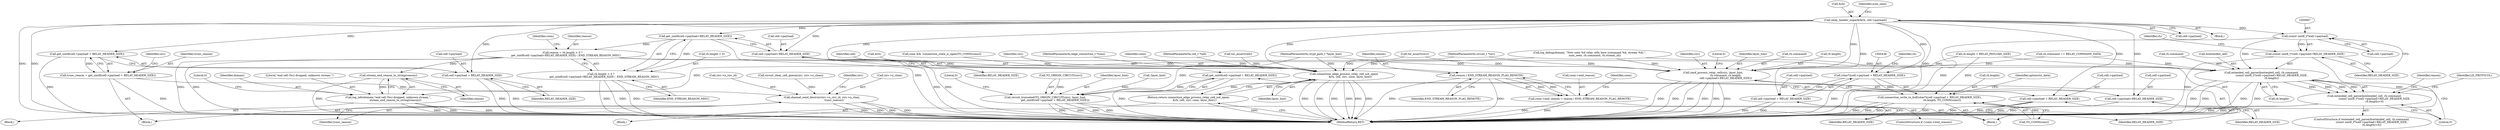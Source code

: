 digraph "0_tor_56a7c5bc15e0447203a491c1ee37de9939ad1dcd@pointer" {
"1000141" [label="(Call,relay_header_unpack(&rh, cell->payload))"];
"1000249" [label="(Call,connection_edge_process_relay_cell_not_open(\n               &rh, cell, circ, conn, layer_hint))"];
"1000248" [label="(Return,return connection_edge_process_relay_cell_not_open(\n               &rh, cell, circ, conn, layer_hint);)"];
"1000435" [label="(Call,(char*)(cell->payload + RELAY_HEADER_SIZE))"];
"1000434" [label="(Call,connection_write_to_buf((char*)(cell->payload + RELAY_HEADER_SIZE),\n                              rh.length, TO_CONN(conn)))"];
"1000437" [label="(Call,cell->payload + RELAY_HEADER_SIZE)"];
"1000464" [label="(Call,get_uint8(cell->payload+RELAY_HEADER_SIZE))"];
"1000456" [label="(Call,reason = rh.length > 0 ?\n        get_uint8(cell->payload+RELAY_HEADER_SIZE) : END_STREAM_REASON_MISC)"];
"1000478" [label="(Call,stream_end_reason_to_string(reason))"];
"1000475" [label="(Call,log_info(domain,\"end cell (%s) dropped, unknown stream.\",\n                 stream_end_reason_to_string(reason)))"];
"1000524" [label="(Call,reason | END_STREAM_REASON_FLAG_REMOTE)"];
"1000520" [label="(Call,conn->end_reason = reason | END_STREAM_REASON_FLAG_REMOTE)"];
"1000458" [label="(Call,rh.length > 0 ?\n        get_uint8(cell->payload+RELAY_HEADER_SIZE) : END_STREAM_REASON_MISC)"];
"1000465" [label="(Call,cell->payload+RELAY_HEADER_SIZE)"];
"1000666" [label="(Call,(const uint8_t*)cell->payload)"];
"1000659" [label="(Call,extended_cell_parse(&extended_cell, rh.command,\n                        (const uint8_t*)cell->payload+RELAY_HEADER_SIZE,\n                        rh.length))"];
"1000658" [label="(Call,extended_cell_parse(&extended_cell, rh.command,\n                        (const uint8_t*)cell->payload+RELAY_HEADER_SIZE,\n                        rh.length)<0)"];
"1000665" [label="(Call,(const uint8_t*)cell->payload+RELAY_HEADER_SIZE)"];
"1000763" [label="(Call,get_uint8(cell->payload + RELAY_HEADER_SIZE))"];
"1000761" [label="(Call,trunc_reason = get_uint8(cell->payload + RELAY_HEADER_SIZE))"];
"1000774" [label="(Call,channel_send_destroy(circ->n_circ_id, circ->n_chan,\n                             trunc_reason))"];
"1000764" [label="(Call,cell->payload + RELAY_HEADER_SIZE)"];
"1000823" [label="(Call,get_uint8(cell->payload + RELAY_HEADER_SIZE))"];
"1000819" [label="(Call,circuit_truncated(TO_ORIGIN_CIRCUIT(circ), layer_hint,\n                        get_uint8(cell->payload + RELAY_HEADER_SIZE)))"];
"1000824" [label="(Call,cell->payload + RELAY_HEADER_SIZE)"];
"1001039" [label="(Call,rend_process_relay_cell(circ, layer_hint,\n                              rh.command, rh.length,\n                              cell->payload+RELAY_HEADER_SIZE))"];
"1001048" [label="(Call,cell->payload+RELAY_HEADER_SIZE)"];
"1000761" [label="(Call,trunc_reason = get_uint8(cell->payload + RELAY_HEADER_SIZE))"];
"1000662" [label="(Call,rh.command)"];
"1000470" [label="(Identifier,END_STREAM_REASON_MISC)"];
"1000763" [label="(Call,get_uint8(cell->payload + RELAY_HEADER_SIZE))"];
"1001039" [label="(Call,rend_process_relay_cell(circ, layer_hint,\n                              rh.command, rh.length,\n                              cell->payload+RELAY_HEADER_SIZE))"];
"1000478" [label="(Call,stream_end_reason_to_string(reason))"];
"1000141" [label="(Call,relay_header_unpack(&rh, cell->payload))"];
"1000437" [label="(Call,cell->payload + RELAY_HEADER_SIZE)"];
"1000775" [label="(Call,circ->n_circ_id)"];
"1000466" [label="(Call,cell->payload)"];
"1000252" [label="(Identifier,cell)"];
"1000764" [label="(Call,cell->payload + RELAY_HEADER_SIZE)"];
"1000464" [label="(Call,get_uint8(cell->payload+RELAY_HEADER_SIZE))"];
"1000769" [label="(Call,circuit_clear_cell_queue(circ, circ->n_chan))"];
"1000774" [label="(Call,channel_send_destroy(circ->n_circ_id, circ->n_chan,\n                             trunc_reason))"];
"1000515" [label="(ControlStructure,if (!conn->end_reason))"];
"1000830" [label="(Literal,0)"];
"1000445" [label="(Call,TO_CONN(conn))"];
"1000686" [label="(Identifier,reason)"];
"1000144" [label="(Call,cell->payload)"];
"1000137" [label="(Call,tor_assert(cell))"];
"1000665" [label="(Call,(const uint8_t*)cell->payload+RELAY_HEADER_SIZE)"];
"1000441" [label="(Identifier,RELAY_HEADER_SIZE)"];
"1000819" [label="(Call,circuit_truncated(TO_ORIGIN_CIRCUIT(circ), layer_hint,\n                        get_uint8(cell->payload + RELAY_HEADER_SIZE)))"];
"1000473" [label="(Identifier,conn)"];
"1000820" [label="(Call,TO_ORIGIN_CIRCUIT(circ))"];
"1000520" [label="(Call,conn->end_reason = reason | END_STREAM_REASON_FLAG_REMOTE)"];
"1001064" [label="(MethodReturn,RET)"];
"1000824" [label="(Call,cell->payload + RELAY_HEADER_SIZE)"];
"1000476" [label="(Identifier,domain)"];
"1000457" [label="(Identifier,reason)"];
"1000438" [label="(Call,cell->payload)"];
"1000443" [label="(Identifier,rh)"];
"1000822" [label="(Identifier,layer_hint)"];
"1000465" [label="(Call,cell->payload+RELAY_HEADER_SIZE)"];
"1000469" [label="(Identifier,RELAY_HEADER_SIZE)"];
"1000675" [label="(Literal,0)"];
"1000435" [label="(Call,(char*)(cell->payload + RELAY_HEADER_SIZE))"];
"1000255" [label="(Identifier,layer_hint)"];
"1000770" [label="(Identifier,circ)"];
"1000119" [label="(Block,)"];
"1001048" [label="(Call,cell->payload+RELAY_HEADER_SIZE)"];
"1000434" [label="(Call,connection_write_to_buf((char*)(cell->payload + RELAY_HEADER_SIZE),\n                              rh.length, TO_CONN(conn)))"];
"1000248" [label="(Return,return connection_edge_process_relay_cell_not_open(\n               &rh, cell, circ, conn, layer_hint);)"];
"1001040" [label="(Identifier,circ)"];
"1000260" [label="(Block,)"];
"1000678" [label="(Identifier,LD_PROTOCOL)"];
"1000659" [label="(Call,extended_cell_parse(&extended_cell, rh.command,\n                        (const uint8_t*)cell->payload+RELAY_HEADER_SIZE,\n                        rh.length))"];
"1000477" [label="(Literal,\"end cell (%s) dropped, unknown stream.\")"];
"1000783" [label="(Identifier,circ)"];
"1000658" [label="(Call,extended_cell_parse(&extended_cell, rh.command,\n                        (const uint8_t*)cell->payload+RELAY_HEADER_SIZE,\n                        rh.length)<0)"];
"1000475" [label="(Call,log_info(domain,\"end cell (%s) dropped, unknown stream.\",\n                 stream_end_reason_to_string(reason)))"];
"1000765" [label="(Call,cell->payload)"];
"1000825" [label="(Call,cell->payload)"];
"1000810" [label="(Call,!layer_hint)"];
"1000526" [label="(Identifier,END_STREAM_REASON_FLAG_REMOTE)"];
"1001052" [label="(Identifier,RELAY_HEADER_SIZE)"];
"1000160" [label="(Call,rh.length > RELAY_PAYLOAD_SIZE)"];
"1000116" [label="(MethodParameterIn,circuit_t *circ)"];
"1001054" [label="(Literal,0)"];
"1001049" [label="(Call,cell->payload)"];
"1000479" [label="(Identifier,reason)"];
"1000249" [label="(Call,connection_edge_process_relay_cell_not_open(\n               &rh, cell, circ, conn, layer_hint))"];
"1000671" [label="(Identifier,RELAY_HEADER_SIZE)"];
"1001041" [label="(Identifier,layer_hint)"];
"1000673" [label="(Identifier,rh)"];
"1000768" [label="(Identifier,RELAY_HEADER_SIZE)"];
"1000149" [label="(Call,log_debug(domain, \"Now seen %d relay cells here (command %d, stream %d).\",\n            num_seen, rh.command, rh.stream_id))"];
"1001042" [label="(Call,rh.command)"];
"1000142" [label="(Call,&rh)"];
"1000456" [label="(Call,reason = rh.length > 0 ?\n        get_uint8(cell->payload+RELAY_HEADER_SIZE) : END_STREAM_REASON_MISC)"];
"1000474" [label="(Block,)"];
"1000828" [label="(Identifier,RELAY_HEADER_SIZE)"];
"1000668" [label="(Call,cell->payload)"];
"1000531" [label="(Identifier,conn)"];
"1000759" [label="(Block,)"];
"1001045" [label="(Call,rh.length)"];
"1000148" [label="(Identifier,num_seen)"];
"1000458" [label="(Call,rh.length > 0 ?\n        get_uint8(cell->payload+RELAY_HEADER_SIZE) : END_STREAM_REASON_MISC)"];
"1000762" [label="(Identifier,trunc_reason)"];
"1000442" [label="(Call,rh.length)"];
"1000139" [label="(Call,tor_assert(circ))"];
"1000481" [label="(Literal,0)"];
"1000525" [label="(Identifier,reason)"];
"1000250" [label="(Call,&rh)"];
"1000237" [label="(Call,rh.command == RELAY_COMMAND_DATA)"];
"1000118" [label="(MethodParameterIn,crypt_path_t *layer_hint)"];
"1000778" [label="(Call,circ->n_chan)"];
"1000672" [label="(Call,rh.length)"];
"1000521" [label="(Call,conn->end_reason)"];
"1000205" [label="(Call,conn && !connection_state_is_open(TO_CONN(conn)))"];
"1000666" [label="(Call,(const uint8_t*)cell->payload)"];
"1000253" [label="(Identifier,circ)"];
"1000117" [label="(MethodParameterIn,edge_connection_t *conn)"];
"1000524" [label="(Call,reason | END_STREAM_REASON_FLAG_REMOTE)"];
"1000660" [label="(Call,&extended_cell)"];
"1000254" [label="(Identifier,conn)"];
"1000247" [label="(Block,)"];
"1000823" [label="(Call,get_uint8(cell->payload + RELAY_HEADER_SIZE))"];
"1000115" [label="(MethodParameterIn,cell_t *cell)"];
"1000657" [label="(ControlStructure,if (extended_cell_parse(&extended_cell, rh.command,\n                        (const uint8_t*)cell->payload+RELAY_HEADER_SIZE,\n                        rh.length)<0))"];
"1000781" [label="(Identifier,trunc_reason)"];
"1000459" [label="(Call,rh.length > 0)"];
"1000449" [label="(Identifier,optimistic_data)"];
"1000141" -> "1000119"  [label="AST: "];
"1000141" -> "1000144"  [label="CFG: "];
"1000142" -> "1000141"  [label="AST: "];
"1000144" -> "1000141"  [label="AST: "];
"1000148" -> "1000141"  [label="CFG: "];
"1000141" -> "1001064"  [label="DDG: "];
"1000141" -> "1001064"  [label="DDG: "];
"1000141" -> "1001064"  [label="DDG: "];
"1000141" -> "1000249"  [label="DDG: "];
"1000141" -> "1000435"  [label="DDG: "];
"1000141" -> "1000437"  [label="DDG: "];
"1000141" -> "1000464"  [label="DDG: "];
"1000141" -> "1000465"  [label="DDG: "];
"1000141" -> "1000666"  [label="DDG: "];
"1000141" -> "1000763"  [label="DDG: "];
"1000141" -> "1000764"  [label="DDG: "];
"1000141" -> "1000823"  [label="DDG: "];
"1000141" -> "1000824"  [label="DDG: "];
"1000141" -> "1001039"  [label="DDG: "];
"1000141" -> "1001048"  [label="DDG: "];
"1000249" -> "1000248"  [label="AST: "];
"1000249" -> "1000255"  [label="CFG: "];
"1000250" -> "1000249"  [label="AST: "];
"1000252" -> "1000249"  [label="AST: "];
"1000253" -> "1000249"  [label="AST: "];
"1000254" -> "1000249"  [label="AST: "];
"1000255" -> "1000249"  [label="AST: "];
"1000248" -> "1000249"  [label="CFG: "];
"1000249" -> "1001064"  [label="DDG: "];
"1000249" -> "1001064"  [label="DDG: "];
"1000249" -> "1001064"  [label="DDG: "];
"1000249" -> "1001064"  [label="DDG: "];
"1000249" -> "1001064"  [label="DDG: "];
"1000249" -> "1001064"  [label="DDG: "];
"1000249" -> "1000248"  [label="DDG: "];
"1000137" -> "1000249"  [label="DDG: "];
"1000115" -> "1000249"  [label="DDG: "];
"1000139" -> "1000249"  [label="DDG: "];
"1000116" -> "1000249"  [label="DDG: "];
"1000205" -> "1000249"  [label="DDG: "];
"1000117" -> "1000249"  [label="DDG: "];
"1000118" -> "1000249"  [label="DDG: "];
"1000248" -> "1000247"  [label="AST: "];
"1001064" -> "1000248"  [label="CFG: "];
"1000248" -> "1001064"  [label="DDG: "];
"1000435" -> "1000434"  [label="AST: "];
"1000435" -> "1000437"  [label="CFG: "];
"1000436" -> "1000435"  [label="AST: "];
"1000437" -> "1000435"  [label="AST: "];
"1000443" -> "1000435"  [label="CFG: "];
"1000435" -> "1001064"  [label="DDG: "];
"1000435" -> "1000434"  [label="DDG: "];
"1000434" -> "1000260"  [label="AST: "];
"1000434" -> "1000445"  [label="CFG: "];
"1000442" -> "1000434"  [label="AST: "];
"1000445" -> "1000434"  [label="AST: "];
"1000449" -> "1000434"  [label="CFG: "];
"1000434" -> "1001064"  [label="DDG: "];
"1000434" -> "1001064"  [label="DDG: "];
"1000434" -> "1001064"  [label="DDG: "];
"1000434" -> "1001064"  [label="DDG: "];
"1000160" -> "1000434"  [label="DDG: "];
"1000445" -> "1000434"  [label="DDG: "];
"1000437" -> "1000441"  [label="CFG: "];
"1000438" -> "1000437"  [label="AST: "];
"1000441" -> "1000437"  [label="AST: "];
"1000437" -> "1001064"  [label="DDG: "];
"1000437" -> "1001064"  [label="DDG: "];
"1000464" -> "1000458"  [label="AST: "];
"1000464" -> "1000465"  [label="CFG: "];
"1000465" -> "1000464"  [label="AST: "];
"1000458" -> "1000464"  [label="CFG: "];
"1000464" -> "1001064"  [label="DDG: "];
"1000464" -> "1000456"  [label="DDG: "];
"1000464" -> "1000458"  [label="DDG: "];
"1000456" -> "1000260"  [label="AST: "];
"1000456" -> "1000458"  [label="CFG: "];
"1000457" -> "1000456"  [label="AST: "];
"1000458" -> "1000456"  [label="AST: "];
"1000473" -> "1000456"  [label="CFG: "];
"1000456" -> "1001064"  [label="DDG: "];
"1000456" -> "1001064"  [label="DDG: "];
"1000456" -> "1000478"  [label="DDG: "];
"1000456" -> "1000524"  [label="DDG: "];
"1000478" -> "1000475"  [label="AST: "];
"1000478" -> "1000479"  [label="CFG: "];
"1000479" -> "1000478"  [label="AST: "];
"1000475" -> "1000478"  [label="CFG: "];
"1000478" -> "1001064"  [label="DDG: "];
"1000478" -> "1000475"  [label="DDG: "];
"1000475" -> "1000474"  [label="AST: "];
"1000476" -> "1000475"  [label="AST: "];
"1000477" -> "1000475"  [label="AST: "];
"1000481" -> "1000475"  [label="CFG: "];
"1000475" -> "1001064"  [label="DDG: "];
"1000475" -> "1001064"  [label="DDG: "];
"1000475" -> "1001064"  [label="DDG: "];
"1000149" -> "1000475"  [label="DDG: "];
"1000524" -> "1000520"  [label="AST: "];
"1000524" -> "1000526"  [label="CFG: "];
"1000525" -> "1000524"  [label="AST: "];
"1000526" -> "1000524"  [label="AST: "];
"1000520" -> "1000524"  [label="CFG: "];
"1000524" -> "1001064"  [label="DDG: "];
"1000524" -> "1001064"  [label="DDG: "];
"1000524" -> "1000520"  [label="DDG: "];
"1000524" -> "1000520"  [label="DDG: "];
"1000520" -> "1000515"  [label="AST: "];
"1000521" -> "1000520"  [label="AST: "];
"1000531" -> "1000520"  [label="CFG: "];
"1000520" -> "1001064"  [label="DDG: "];
"1000520" -> "1001064"  [label="DDG: "];
"1000458" -> "1000470"  [label="CFG: "];
"1000459" -> "1000458"  [label="AST: "];
"1000470" -> "1000458"  [label="AST: "];
"1000458" -> "1001064"  [label="DDG: "];
"1000458" -> "1001064"  [label="DDG: "];
"1000458" -> "1001064"  [label="DDG: "];
"1000465" -> "1000469"  [label="CFG: "];
"1000466" -> "1000465"  [label="AST: "];
"1000469" -> "1000465"  [label="AST: "];
"1000465" -> "1001064"  [label="DDG: "];
"1000465" -> "1001064"  [label="DDG: "];
"1000666" -> "1000665"  [label="AST: "];
"1000666" -> "1000668"  [label="CFG: "];
"1000667" -> "1000666"  [label="AST: "];
"1000668" -> "1000666"  [label="AST: "];
"1000671" -> "1000666"  [label="CFG: "];
"1000666" -> "1001064"  [label="DDG: "];
"1000666" -> "1000659"  [label="DDG: "];
"1000666" -> "1000665"  [label="DDG: "];
"1000659" -> "1000658"  [label="AST: "];
"1000659" -> "1000672"  [label="CFG: "];
"1000660" -> "1000659"  [label="AST: "];
"1000662" -> "1000659"  [label="AST: "];
"1000665" -> "1000659"  [label="AST: "];
"1000672" -> "1000659"  [label="AST: "];
"1000675" -> "1000659"  [label="CFG: "];
"1000659" -> "1001064"  [label="DDG: "];
"1000659" -> "1001064"  [label="DDG: "];
"1000659" -> "1001064"  [label="DDG: "];
"1000659" -> "1001064"  [label="DDG: "];
"1000659" -> "1000658"  [label="DDG: "];
"1000659" -> "1000658"  [label="DDG: "];
"1000659" -> "1000658"  [label="DDG: "];
"1000659" -> "1000658"  [label="DDG: "];
"1000237" -> "1000659"  [label="DDG: "];
"1000149" -> "1000659"  [label="DDG: "];
"1000160" -> "1000659"  [label="DDG: "];
"1000658" -> "1000657"  [label="AST: "];
"1000658" -> "1000675"  [label="CFG: "];
"1000675" -> "1000658"  [label="AST: "];
"1000678" -> "1000658"  [label="CFG: "];
"1000686" -> "1000658"  [label="CFG: "];
"1000658" -> "1001064"  [label="DDG: "];
"1000658" -> "1001064"  [label="DDG: "];
"1000665" -> "1000671"  [label="CFG: "];
"1000671" -> "1000665"  [label="AST: "];
"1000673" -> "1000665"  [label="CFG: "];
"1000665" -> "1001064"  [label="DDG: "];
"1000665" -> "1001064"  [label="DDG: "];
"1000763" -> "1000761"  [label="AST: "];
"1000763" -> "1000764"  [label="CFG: "];
"1000764" -> "1000763"  [label="AST: "];
"1000761" -> "1000763"  [label="CFG: "];
"1000763" -> "1001064"  [label="DDG: "];
"1000763" -> "1000761"  [label="DDG: "];
"1000761" -> "1000759"  [label="AST: "];
"1000762" -> "1000761"  [label="AST: "];
"1000770" -> "1000761"  [label="CFG: "];
"1000761" -> "1001064"  [label="DDG: "];
"1000761" -> "1000774"  [label="DDG: "];
"1000774" -> "1000759"  [label="AST: "];
"1000774" -> "1000781"  [label="CFG: "];
"1000775" -> "1000774"  [label="AST: "];
"1000778" -> "1000774"  [label="AST: "];
"1000781" -> "1000774"  [label="AST: "];
"1000783" -> "1000774"  [label="CFG: "];
"1000774" -> "1001064"  [label="DDG: "];
"1000774" -> "1001064"  [label="DDG: "];
"1000774" -> "1001064"  [label="DDG: "];
"1000774" -> "1001064"  [label="DDG: "];
"1000769" -> "1000774"  [label="DDG: "];
"1000764" -> "1000768"  [label="CFG: "];
"1000765" -> "1000764"  [label="AST: "];
"1000768" -> "1000764"  [label="AST: "];
"1000764" -> "1001064"  [label="DDG: "];
"1000764" -> "1001064"  [label="DDG: "];
"1000823" -> "1000819"  [label="AST: "];
"1000823" -> "1000824"  [label="CFG: "];
"1000824" -> "1000823"  [label="AST: "];
"1000819" -> "1000823"  [label="CFG: "];
"1000823" -> "1001064"  [label="DDG: "];
"1000823" -> "1000819"  [label="DDG: "];
"1000819" -> "1000260"  [label="AST: "];
"1000820" -> "1000819"  [label="AST: "];
"1000822" -> "1000819"  [label="AST: "];
"1000830" -> "1000819"  [label="CFG: "];
"1000819" -> "1001064"  [label="DDG: "];
"1000819" -> "1001064"  [label="DDG: "];
"1000819" -> "1001064"  [label="DDG: "];
"1000819" -> "1001064"  [label="DDG: "];
"1000820" -> "1000819"  [label="DDG: "];
"1000810" -> "1000819"  [label="DDG: "];
"1000118" -> "1000819"  [label="DDG: "];
"1000824" -> "1000828"  [label="CFG: "];
"1000825" -> "1000824"  [label="AST: "];
"1000828" -> "1000824"  [label="AST: "];
"1000824" -> "1001064"  [label="DDG: "];
"1000824" -> "1001064"  [label="DDG: "];
"1001039" -> "1000260"  [label="AST: "];
"1001039" -> "1001048"  [label="CFG: "];
"1001040" -> "1001039"  [label="AST: "];
"1001041" -> "1001039"  [label="AST: "];
"1001042" -> "1001039"  [label="AST: "];
"1001045" -> "1001039"  [label="AST: "];
"1001048" -> "1001039"  [label="AST: "];
"1001054" -> "1001039"  [label="CFG: "];
"1001039" -> "1001064"  [label="DDG: "];
"1001039" -> "1001064"  [label="DDG: "];
"1001039" -> "1001064"  [label="DDG: "];
"1001039" -> "1001064"  [label="DDG: "];
"1001039" -> "1001064"  [label="DDG: "];
"1001039" -> "1001064"  [label="DDG: "];
"1000139" -> "1001039"  [label="DDG: "];
"1000116" -> "1001039"  [label="DDG: "];
"1000118" -> "1001039"  [label="DDG: "];
"1000237" -> "1001039"  [label="DDG: "];
"1000149" -> "1001039"  [label="DDG: "];
"1000160" -> "1001039"  [label="DDG: "];
"1001048" -> "1001052"  [label="CFG: "];
"1001049" -> "1001048"  [label="AST: "];
"1001052" -> "1001048"  [label="AST: "];
"1001048" -> "1001064"  [label="DDG: "];
"1001048" -> "1001064"  [label="DDG: "];
}

